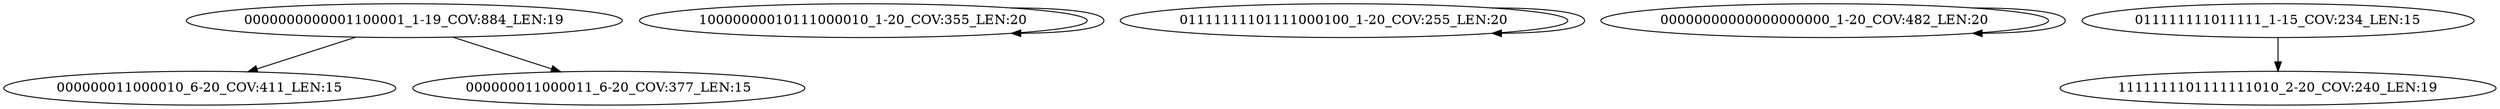 digraph G {
    "0000000000001100001_1-19_COV:884_LEN:19" -> "000000011000010_6-20_COV:411_LEN:15";
    "0000000000001100001_1-19_COV:884_LEN:19" -> "000000011000011_6-20_COV:377_LEN:15";
    "10000000010111000010_1-20_COV:355_LEN:20" -> "10000000010111000010_1-20_COV:355_LEN:20";
    "01111111101111000100_1-20_COV:255_LEN:20" -> "01111111101111000100_1-20_COV:255_LEN:20";
    "00000000000000000000_1-20_COV:482_LEN:20" -> "00000000000000000000_1-20_COV:482_LEN:20";
    "011111111011111_1-15_COV:234_LEN:15" -> "1111111101111111010_2-20_COV:240_LEN:19";
}
